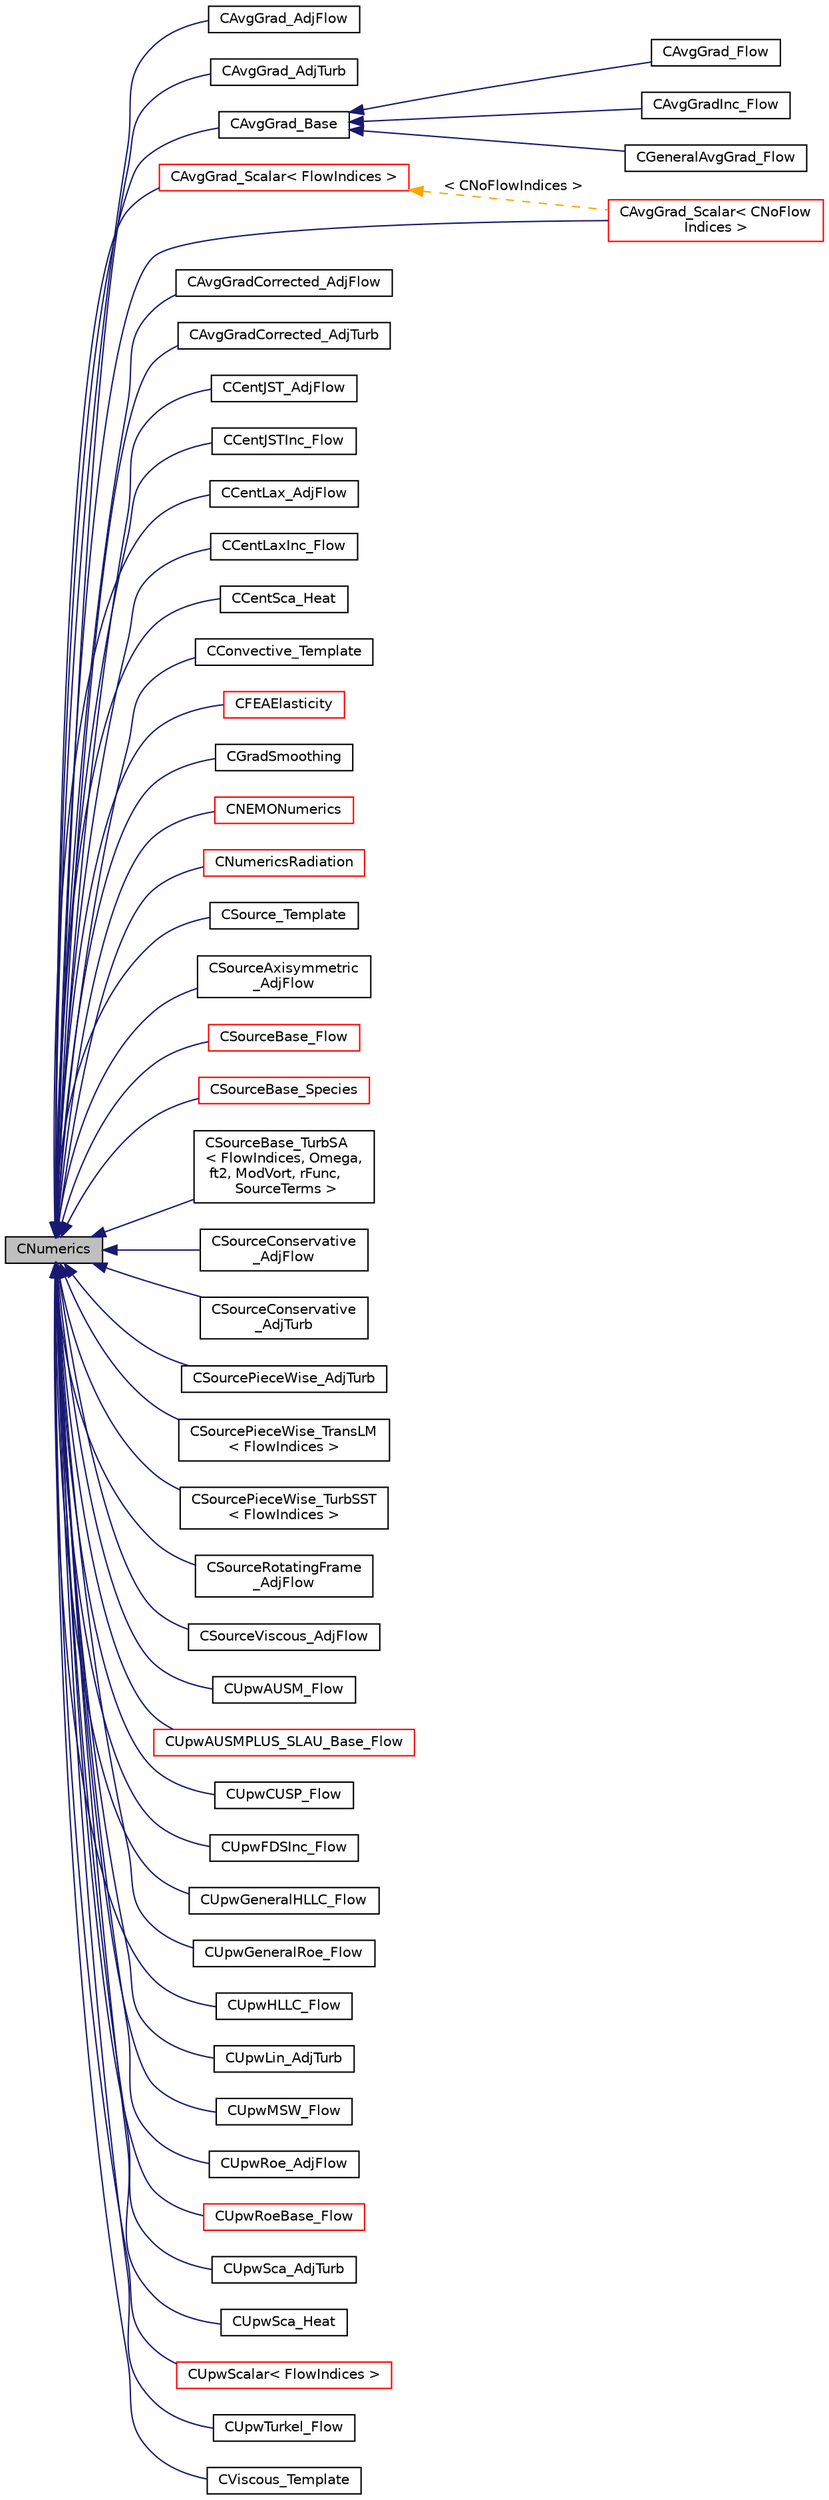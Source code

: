 digraph "CNumerics"
{
 // LATEX_PDF_SIZE
  edge [fontname="Helvetica",fontsize="10",labelfontname="Helvetica",labelfontsize="10"];
  node [fontname="Helvetica",fontsize="10",shape=record];
  rankdir="LR";
  Node1 [label="CNumerics",height=0.2,width=0.4,color="black", fillcolor="grey75", style="filled", fontcolor="black",tooltip="Class for defining the numerical methods."];
  Node1 -> Node2 [dir="back",color="midnightblue",fontsize="10",style="solid",fontname="Helvetica"];
  Node2 [label="CAvgGrad_AdjFlow",height=0.2,width=0.4,color="black", fillcolor="white", style="filled",URL="$classCAvgGrad__AdjFlow.html",tooltip="Class for computing the adjoint viscous terms."];
  Node1 -> Node3 [dir="back",color="midnightblue",fontsize="10",style="solid",fontname="Helvetica"];
  Node3 [label="CAvgGrad_AdjTurb",height=0.2,width=0.4,color="black", fillcolor="white", style="filled",URL="$classCAvgGrad__AdjTurb.html",tooltip="Class for adjoint turbulent using average of gradients with a correction."];
  Node1 -> Node4 [dir="back",color="midnightblue",fontsize="10",style="solid",fontname="Helvetica"];
  Node4 [label="CAvgGrad_Base",height=0.2,width=0.4,color="black", fillcolor="white", style="filled",URL="$classCAvgGrad__Base.html",tooltip="A base class for computing viscous terms using an average of gradients."];
  Node4 -> Node5 [dir="back",color="midnightblue",fontsize="10",style="solid",fontname="Helvetica"];
  Node5 [label="CAvgGrad_Flow",height=0.2,width=0.4,color="black", fillcolor="white", style="filled",URL="$classCAvgGrad__Flow.html",tooltip="Class for computing viscous term using the average of gradients."];
  Node4 -> Node6 [dir="back",color="midnightblue",fontsize="10",style="solid",fontname="Helvetica"];
  Node6 [label="CAvgGradInc_Flow",height=0.2,width=0.4,color="black", fillcolor="white", style="filled",URL="$classCAvgGradInc__Flow.html",tooltip="Class for computing viscous term using an average of gradients."];
  Node4 -> Node7 [dir="back",color="midnightblue",fontsize="10",style="solid",fontname="Helvetica"];
  Node7 [label="CGeneralAvgGrad_Flow",height=0.2,width=0.4,color="black", fillcolor="white", style="filled",URL="$classCGeneralAvgGrad__Flow.html",tooltip="Class for computing viscous term using the average of gradients."];
  Node1 -> Node8 [dir="back",color="midnightblue",fontsize="10",style="solid",fontname="Helvetica"];
  Node8 [label="CAvgGrad_Scalar\< FlowIndices \>",height=0.2,width=0.4,color="red", fillcolor="white", style="filled",URL="$classCAvgGrad__Scalar.html",tooltip="Template class for computing viscous residual of scalar values."];
  Node8 -> Node14 [dir="back",color="orange",fontsize="10",style="dashed",label=" \< CNoFlowIndices \>" ,fontname="Helvetica"];
  Node14 [label="CAvgGrad_Scalar\< CNoFlow\lIndices \>",height=0.2,width=0.4,color="red", fillcolor="white", style="filled",URL="$classCAvgGrad__Scalar.html",tooltip=" "];
  Node1 -> Node14 [dir="back",color="midnightblue",fontsize="10",style="solid",fontname="Helvetica"];
  Node1 -> Node16 [dir="back",color="midnightblue",fontsize="10",style="solid",fontname="Helvetica"];
  Node16 [label="CAvgGradCorrected_AdjFlow",height=0.2,width=0.4,color="black", fillcolor="white", style="filled",URL="$classCAvgGradCorrected__AdjFlow.html",tooltip="Class for computing the adjoint viscous terms, including correction."];
  Node1 -> Node17 [dir="back",color="midnightblue",fontsize="10",style="solid",fontname="Helvetica"];
  Node17 [label="CAvgGradCorrected_AdjTurb",height=0.2,width=0.4,color="black", fillcolor="white", style="filled",URL="$classCAvgGradCorrected__AdjTurb.html",tooltip="Class for adjoint turbulent using average of gradients with a correction."];
  Node1 -> Node18 [dir="back",color="midnightblue",fontsize="10",style="solid",fontname="Helvetica"];
  Node18 [label="CCentJST_AdjFlow",height=0.2,width=0.4,color="black", fillcolor="white", style="filled",URL="$classCCentJST__AdjFlow.html",tooltip="Class for and adjoint centered scheme - JST."];
  Node1 -> Node19 [dir="back",color="midnightblue",fontsize="10",style="solid",fontname="Helvetica"];
  Node19 [label="CCentJSTInc_Flow",height=0.2,width=0.4,color="black", fillcolor="white", style="filled",URL="$classCCentJSTInc__Flow.html",tooltip="Class for centered scheme - modified JST with incompressible preconditioning."];
  Node1 -> Node20 [dir="back",color="midnightblue",fontsize="10",style="solid",fontname="Helvetica"];
  Node20 [label="CCentLax_AdjFlow",height=0.2,width=0.4,color="black", fillcolor="white", style="filled",URL="$classCCentLax__AdjFlow.html",tooltip="Class for computing the Lax-Friedrich adjoint centered scheme."];
  Node1 -> Node21 [dir="back",color="midnightblue",fontsize="10",style="solid",fontname="Helvetica"];
  Node21 [label="CCentLaxInc_Flow",height=0.2,width=0.4,color="black", fillcolor="white", style="filled",URL="$classCCentLaxInc__Flow.html",tooltip="Class for computing the Lax-Friedrich centered scheme (modified with incompressible preconditioning)."];
  Node1 -> Node22 [dir="back",color="midnightblue",fontsize="10",style="solid",fontname="Helvetica"];
  Node22 [label="CCentSca_Heat",height=0.2,width=0.4,color="black", fillcolor="white", style="filled",URL="$classCCentSca__Heat.html",tooltip="Class for scalar centered scheme."];
  Node1 -> Node23 [dir="back",color="midnightblue",fontsize="10",style="solid",fontname="Helvetica"];
  Node23 [label="CConvective_Template",height=0.2,width=0.4,color="black", fillcolor="white", style="filled",URL="$classCConvective__Template.html",tooltip=" "];
  Node1 -> Node24 [dir="back",color="midnightblue",fontsize="10",style="solid",fontname="Helvetica"];
  Node24 [label="CFEAElasticity",height=0.2,width=0.4,color="red", fillcolor="white", style="filled",URL="$classCFEAElasticity.html",tooltip="Abstract class for computing the tangent matrix and the residual for structural problems."];
  Node1 -> Node32 [dir="back",color="midnightblue",fontsize="10",style="solid",fontname="Helvetica"];
  Node32 [label="CGradSmoothing",height=0.2,width=0.4,color="black", fillcolor="white", style="filled",URL="$classCGradSmoothing.html",tooltip="Class for computing the stiffness matrix of the Sobolev problem."];
  Node1 -> Node33 [dir="back",color="midnightblue",fontsize="10",style="solid",fontname="Helvetica"];
  Node33 [label="CNEMONumerics",height=0.2,width=0.4,color="red", fillcolor="white", style="filled",URL="$classCNEMONumerics.html",tooltip="Base class template NEMO numerics."];
  Node1 -> Node43 [dir="back",color="midnightblue",fontsize="10",style="solid",fontname="Helvetica"];
  Node43 [label="CNumericsRadiation",height=0.2,width=0.4,color="red", fillcolor="white", style="filled",URL="$classCNumericsRadiation.html",tooltip=" "];
  Node1 -> Node46 [dir="back",color="midnightblue",fontsize="10",style="solid",fontname="Helvetica"];
  Node46 [label="CSource_Template",height=0.2,width=0.4,color="black", fillcolor="white", style="filled",URL="$classCSource__Template.html",tooltip="Dummy class."];
  Node1 -> Node47 [dir="back",color="midnightblue",fontsize="10",style="solid",fontname="Helvetica"];
  Node47 [label="CSourceAxisymmetric\l_AdjFlow",height=0.2,width=0.4,color="black", fillcolor="white", style="filled",URL="$classCSourceAxisymmetric__AdjFlow.html",tooltip="Class for source term for solving axisymmetric problems."];
  Node1 -> Node48 [dir="back",color="midnightblue",fontsize="10",style="solid",fontname="Helvetica"];
  Node48 [label="CSourceBase_Flow",height=0.2,width=0.4,color="red", fillcolor="white", style="filled",URL="$classCSourceBase__Flow.html",tooltip="Intermediate source term class to allocate the internally stored residual and Jacobian...."];
  Node1 -> Node63 [dir="back",color="midnightblue",fontsize="10",style="solid",fontname="Helvetica"];
  Node63 [label="CSourceBase_Species",height=0.2,width=0.4,color="red", fillcolor="white", style="filled",URL="$classCSourceBase__Species.html",tooltip="Intermediate source term class to allocate the internally stored residual and Jacobian...."];
  Node1 -> Node65 [dir="back",color="midnightblue",fontsize="10",style="solid",fontname="Helvetica"];
  Node65 [label="CSourceBase_TurbSA\l\< FlowIndices, Omega,\l ft2, ModVort, rFunc,\l SourceTerms \>",height=0.2,width=0.4,color="black", fillcolor="white", style="filled",URL="$classCSourceBase__TurbSA.html",tooltip="Class for integrating the source terms of the Spalart-Allmaras turbulence model equation...."];
  Node1 -> Node66 [dir="back",color="midnightblue",fontsize="10",style="solid",fontname="Helvetica"];
  Node66 [label="CSourceConservative\l_AdjFlow",height=0.2,width=0.4,color="black", fillcolor="white", style="filled",URL="$classCSourceConservative__AdjFlow.html",tooltip=" "];
  Node1 -> Node67 [dir="back",color="midnightblue",fontsize="10",style="solid",fontname="Helvetica"];
  Node67 [label="CSourceConservative\l_AdjTurb",height=0.2,width=0.4,color="black", fillcolor="white", style="filled",URL="$classCSourceConservative__AdjTurb.html",tooltip="Class for source term integration in adjoint turbulent problem using a conservative scheme."];
  Node1 -> Node68 [dir="back",color="midnightblue",fontsize="10",style="solid",fontname="Helvetica"];
  Node68 [label="CSourcePieceWise_AdjTurb",height=0.2,width=0.4,color="black", fillcolor="white", style="filled",URL="$classCSourcePieceWise__AdjTurb.html",tooltip="Class for source term integration of the adjoint turbulent equation."];
  Node1 -> Node69 [dir="back",color="midnightblue",fontsize="10",style="solid",fontname="Helvetica"];
  Node69 [label="CSourcePieceWise_TransLM\l\< FlowIndices \>",height=0.2,width=0.4,color="black", fillcolor="white", style="filled",URL="$classCSourcePieceWise__TransLM.html",tooltip=" "];
  Node1 -> Node70 [dir="back",color="midnightblue",fontsize="10",style="solid",fontname="Helvetica"];
  Node70 [label="CSourcePieceWise_TurbSST\l\< FlowIndices \>",height=0.2,width=0.4,color="black", fillcolor="white", style="filled",URL="$classCSourcePieceWise__TurbSST.html",tooltip="Class for integrating the source terms of the Menter SST turbulence model equations."];
  Node1 -> Node71 [dir="back",color="midnightblue",fontsize="10",style="solid",fontname="Helvetica"];
  Node71 [label="CSourceRotatingFrame\l_AdjFlow",height=0.2,width=0.4,color="black", fillcolor="white", style="filled",URL="$classCSourceRotatingFrame__AdjFlow.html",tooltip="Source term class for rotating frame adjoint."];
  Node1 -> Node72 [dir="back",color="midnightblue",fontsize="10",style="solid",fontname="Helvetica"];
  Node72 [label="CSourceViscous_AdjFlow",height=0.2,width=0.4,color="black", fillcolor="white", style="filled",URL="$classCSourceViscous__AdjFlow.html",tooltip="Class for source term integration in adjoint problem."];
  Node1 -> Node73 [dir="back",color="midnightblue",fontsize="10",style="solid",fontname="Helvetica"];
  Node73 [label="CUpwAUSM_Flow",height=0.2,width=0.4,color="black", fillcolor="white", style="filled",URL="$classCUpwAUSM__Flow.html",tooltip="Class for solving an approximate Riemann AUSM."];
  Node1 -> Node74 [dir="back",color="midnightblue",fontsize="10",style="solid",fontname="Helvetica"];
  Node74 [label="CUpwAUSMPLUS_SLAU_Base_Flow",height=0.2,width=0.4,color="red", fillcolor="white", style="filled",URL="$classCUpwAUSMPLUS__SLAU__Base__Flow.html",tooltip="Base class for AUSM+up(2) and SLAU(2) convective schemes."];
  Node1 -> Node79 [dir="back",color="midnightblue",fontsize="10",style="solid",fontname="Helvetica"];
  Node79 [label="CUpwCUSP_Flow",height=0.2,width=0.4,color="black", fillcolor="white", style="filled",URL="$classCUpwCUSP__Flow.html",tooltip="Class for centered scheme - CUSP."];
  Node1 -> Node80 [dir="back",color="midnightblue",fontsize="10",style="solid",fontname="Helvetica"];
  Node80 [label="CUpwFDSInc_Flow",height=0.2,width=0.4,color="black", fillcolor="white", style="filled",URL="$classCUpwFDSInc__Flow.html",tooltip="Class for solving a Flux Difference Splitting (FDS) upwind method for the incompressible flow equatio..."];
  Node1 -> Node81 [dir="back",color="midnightblue",fontsize="10",style="solid",fontname="Helvetica"];
  Node81 [label="CUpwGeneralHLLC_Flow",height=0.2,width=0.4,color="black", fillcolor="white", style="filled",URL="$classCUpwGeneralHLLC__Flow.html",tooltip="Class for solving an approximate Riemann HLLC."];
  Node1 -> Node82 [dir="back",color="midnightblue",fontsize="10",style="solid",fontname="Helvetica"];
  Node82 [label="CUpwGeneralRoe_Flow",height=0.2,width=0.4,color="black", fillcolor="white", style="filled",URL="$classCUpwGeneralRoe__Flow.html",tooltip="Class for solving an approximate Riemann solver of Roe for the flow equations for a general fluid mod..."];
  Node1 -> Node83 [dir="back",color="midnightblue",fontsize="10",style="solid",fontname="Helvetica"];
  Node83 [label="CUpwHLLC_Flow",height=0.2,width=0.4,color="black", fillcolor="white", style="filled",URL="$classCUpwHLLC__Flow.html",tooltip="Class for solving an approximate Riemann HLLC."];
  Node1 -> Node84 [dir="back",color="midnightblue",fontsize="10",style="solid",fontname="Helvetica"];
  Node84 [label="CUpwLin_AdjTurb",height=0.2,width=0.4,color="black", fillcolor="white", style="filled",URL="$classCUpwLin__AdjTurb.html",tooltip="Class for performing a linear upwind solver for the adjoint turbulence equations."];
  Node1 -> Node85 [dir="back",color="midnightblue",fontsize="10",style="solid",fontname="Helvetica"];
  Node85 [label="CUpwMSW_Flow",height=0.2,width=0.4,color="black", fillcolor="white", style="filled",URL="$classCUpwMSW__Flow.html",tooltip="Class for solving a flux-vector splitting method by Steger & Warming, modified version."];
  Node1 -> Node86 [dir="back",color="midnightblue",fontsize="10",style="solid",fontname="Helvetica"];
  Node86 [label="CUpwRoe_AdjFlow",height=0.2,width=0.4,color="black", fillcolor="white", style="filled",URL="$classCUpwRoe__AdjFlow.html",tooltip="Class for solving an approximate Riemann solver of Roe for the adjoint flow equations."];
  Node1 -> Node87 [dir="back",color="midnightblue",fontsize="10",style="solid",fontname="Helvetica"];
  Node87 [label="CUpwRoeBase_Flow",height=0.2,width=0.4,color="red", fillcolor="white", style="filled",URL="$classCUpwRoeBase__Flow.html",tooltip="Intermediate base class for Roe schemes on ideal gas."];
  Node1 -> Node91 [dir="back",color="midnightblue",fontsize="10",style="solid",fontname="Helvetica"];
  Node91 [label="CUpwSca_AdjTurb",height=0.2,width=0.4,color="black", fillcolor="white", style="filled",URL="$classCUpwSca__AdjTurb.html",tooltip="Class for doing a scalar upwind solver for the adjoint turbulence equations."];
  Node1 -> Node92 [dir="back",color="midnightblue",fontsize="10",style="solid",fontname="Helvetica"];
  Node92 [label="CUpwSca_Heat",height=0.2,width=0.4,color="black", fillcolor="white", style="filled",URL="$classCUpwSca__Heat.html",tooltip="Class for doing a scalar upwind solver for the heat convection equation."];
  Node1 -> Node93 [dir="back",color="midnightblue",fontsize="10",style="solid",fontname="Helvetica"];
  Node93 [label="CUpwScalar\< FlowIndices \>",height=0.2,width=0.4,color="red", fillcolor="white", style="filled",URL="$classCUpwScalar.html",tooltip="Template class for scalar upwind fluxes between nodes i and j."];
  Node1 -> Node97 [dir="back",color="midnightblue",fontsize="10",style="solid",fontname="Helvetica"];
  Node97 [label="CUpwTurkel_Flow",height=0.2,width=0.4,color="black", fillcolor="white", style="filled",URL="$classCUpwTurkel__Flow.html",tooltip="Class for solving an approximate Riemann solver of Roe with Turkel Preconditioning for the flow equat..."];
  Node1 -> Node98 [dir="back",color="midnightblue",fontsize="10",style="solid",fontname="Helvetica"];
  Node98 [label="CViscous_Template",height=0.2,width=0.4,color="black", fillcolor="white", style="filled",URL="$classCViscous__Template.html",tooltip="Class for computing viscous term using average of gradients."];
}
